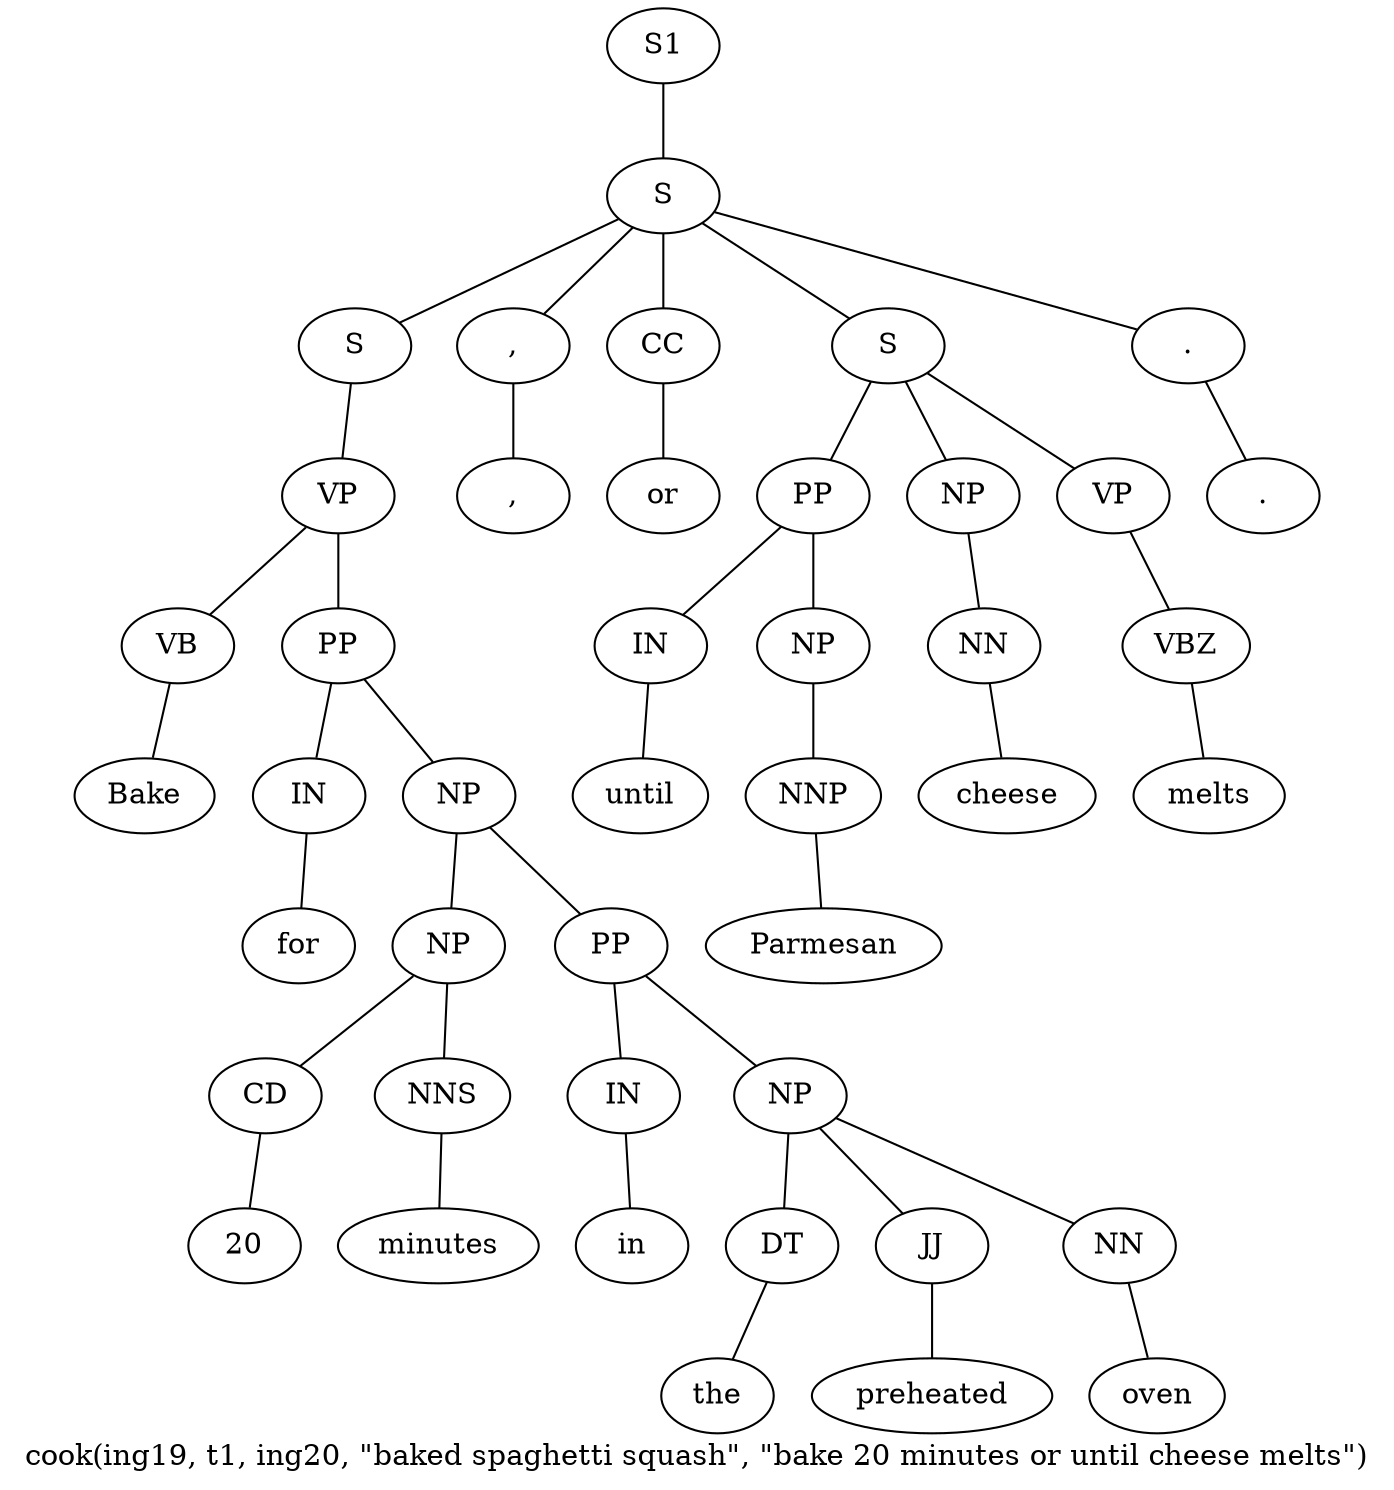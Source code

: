 graph SyntaxGraph {
	label = "cook(ing19, t1, ing20, \"baked spaghetti squash\", \"bake 20 minutes or until cheese melts\")";
	Node0 [label="S1"];
	Node1 [label="S"];
	Node2 [label="S"];
	Node3 [label="VP"];
	Node4 [label="VB"];
	Node5 [label="Bake"];
	Node6 [label="PP"];
	Node7 [label="IN"];
	Node8 [label="for"];
	Node9 [label="NP"];
	Node10 [label="NP"];
	Node11 [label="CD"];
	Node12 [label="20"];
	Node13 [label="NNS"];
	Node14 [label="minutes"];
	Node15 [label="PP"];
	Node16 [label="IN"];
	Node17 [label="in"];
	Node18 [label="NP"];
	Node19 [label="DT"];
	Node20 [label="the"];
	Node21 [label="JJ"];
	Node22 [label="preheated"];
	Node23 [label="NN"];
	Node24 [label="oven"];
	Node25 [label=","];
	Node26 [label=","];
	Node27 [label="CC"];
	Node28 [label="or"];
	Node29 [label="S"];
	Node30 [label="PP"];
	Node31 [label="IN"];
	Node32 [label="until"];
	Node33 [label="NP"];
	Node34 [label="NNP"];
	Node35 [label="Parmesan"];
	Node36 [label="NP"];
	Node37 [label="NN"];
	Node38 [label="cheese"];
	Node39 [label="VP"];
	Node40 [label="VBZ"];
	Node41 [label="melts"];
	Node42 [label="."];
	Node43 [label="."];

	Node0 -- Node1;
	Node1 -- Node2;
	Node1 -- Node25;
	Node1 -- Node27;
	Node1 -- Node29;
	Node1 -- Node42;
	Node2 -- Node3;
	Node3 -- Node4;
	Node3 -- Node6;
	Node4 -- Node5;
	Node6 -- Node7;
	Node6 -- Node9;
	Node7 -- Node8;
	Node9 -- Node10;
	Node9 -- Node15;
	Node10 -- Node11;
	Node10 -- Node13;
	Node11 -- Node12;
	Node13 -- Node14;
	Node15 -- Node16;
	Node15 -- Node18;
	Node16 -- Node17;
	Node18 -- Node19;
	Node18 -- Node21;
	Node18 -- Node23;
	Node19 -- Node20;
	Node21 -- Node22;
	Node23 -- Node24;
	Node25 -- Node26;
	Node27 -- Node28;
	Node29 -- Node30;
	Node29 -- Node36;
	Node29 -- Node39;
	Node30 -- Node31;
	Node30 -- Node33;
	Node31 -- Node32;
	Node33 -- Node34;
	Node34 -- Node35;
	Node36 -- Node37;
	Node37 -- Node38;
	Node39 -- Node40;
	Node40 -- Node41;
	Node42 -- Node43;
}